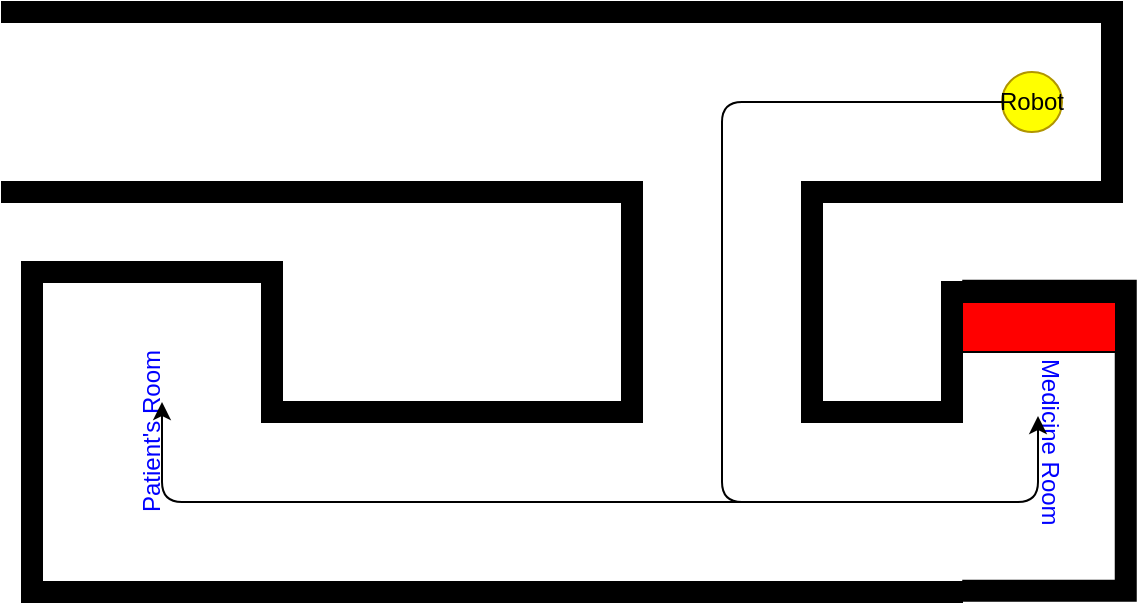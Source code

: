 <mxfile version="13.6.9" type="device"><diagram id="Yp99EcE86TbjtTeTYBdj" name="Page-1"><mxGraphModel dx="1004" dy="585" grid="1" gridSize="10" guides="1" tooltips="1" connect="1" arrows="1" fold="1" page="1" pageScale="1" pageWidth="583" pageHeight="413" math="0" shadow="0"><root><mxCell id="0"/><mxCell id="1" parent="0"/><mxCell id="XaaZAw79OCWD7nJUf5TW-1" value="" style="verticalLabelPosition=bottom;html=1;verticalAlign=top;align=center;shape=mxgraph.floorplan.wallU;fillColor=#000000;rotation=90;" parent="1" vertex="1"><mxGeometry x="435" y="5" width="100" height="150" as="geometry"/></mxCell><mxCell id="XaaZAw79OCWD7nJUf5TW-2" value="&lt;font color=&quot;#0000ff&quot;&gt;Medicine Room&lt;/font&gt;" style="verticalLabelPosition=middle;html=1;verticalAlign=middle;align=center;shape=mxgraph.floorplan.wallU;fillColor=#000000;rotation=90;labelPosition=center;" parent="1" vertex="1"><mxGeometry x="443.75" y="206.25" width="160" height="86.25" as="geometry"/></mxCell><mxCell id="XaaZAw79OCWD7nJUf5TW-3" value="&lt;font color=&quot;#0000ff&quot;&gt;Patient's Room&lt;/font&gt;" style="verticalLabelPosition=middle;html=1;verticalAlign=middle;align=center;shape=mxgraph.floorplan.wallU;fillColor=#000000;rotation=-90;labelPosition=center;horizontal=1;textDirection=rtl;" parent="1" vertex="1"><mxGeometry x="-10" y="180" width="170" height="130" as="geometry"/></mxCell><object label="&lt;font color=&quot;#000000&quot;&gt;Robot&lt;/font&gt;" type="robot" id="XaaZAw79OCWD7nJUf5TW-4"><mxCell style="ellipse;whiteSpace=wrap;html=1;aspect=fixed;strokeColor=#B09500;fontColor=#ffffff;fillColor=#FFFF00;" parent="1" vertex="1"><mxGeometry x="500" y="65" width="30" height="30" as="geometry"/></mxCell></object><mxCell id="XaaZAw79OCWD7nJUf5TW-5" value="" style="verticalLabelPosition=bottom;html=1;verticalAlign=top;align=center;shape=mxgraph.floorplan.wall;fillColor=#000000;direction=south;" parent="1" vertex="1"><mxGeometry x="400" y="120" width="10" height="120" as="geometry"/></mxCell><mxCell id="XaaZAw79OCWD7nJUf5TW-6" value="" style="verticalLabelPosition=bottom;html=1;verticalAlign=top;align=center;shape=mxgraph.floorplan.wall;fillColor=#000000;direction=west;" parent="1" vertex="1"><mxGeometry y="30" width="410" height="10" as="geometry"/></mxCell><mxCell id="XaaZAw79OCWD7nJUf5TW-7" value="" style="verticalLabelPosition=bottom;html=1;verticalAlign=top;align=center;shape=mxgraph.floorplan.wall;fillColor=#000000;direction=south;" parent="1" vertex="1"><mxGeometry x="310" y="120" width="10" height="120" as="geometry"/></mxCell><mxCell id="XaaZAw79OCWD7nJUf5TW-8" value="" style="verticalLabelPosition=bottom;html=1;verticalAlign=top;align=center;shape=mxgraph.floorplan.wall;fillColor=#000000;direction=west;" parent="1" vertex="1"><mxGeometry y="120" width="310" height="10" as="geometry"/></mxCell><mxCell id="XaaZAw79OCWD7nJUf5TW-9" value="" style="verticalLabelPosition=bottom;html=1;verticalAlign=top;align=center;shape=mxgraph.floorplan.wall;fillColor=#000000;direction=west;" parent="1" vertex="1"><mxGeometry x="140" y="230" width="170" height="10" as="geometry"/></mxCell><mxCell id="XaaZAw79OCWD7nJUf5TW-10" value="" style="verticalLabelPosition=bottom;html=1;verticalAlign=top;align=center;shape=mxgraph.floorplan.wall;fillColor=#000000;direction=south;" parent="1" vertex="1"><mxGeometry x="130" y="170" width="10" height="70" as="geometry"/></mxCell><mxCell id="XaaZAw79OCWD7nJUf5TW-11" value="" style="verticalLabelPosition=bottom;html=1;verticalAlign=top;align=center;shape=mxgraph.floorplan.wall;fillColor=#000000;direction=south;" parent="1" vertex="1"><mxGeometry x="470" y="170" width="10" height="70" as="geometry"/></mxCell><mxCell id="XaaZAw79OCWD7nJUf5TW-12" value="" style="verticalLabelPosition=bottom;html=1;verticalAlign=top;align=center;shape=mxgraph.floorplan.wall;fillColor=#000000;direction=west;" parent="1" vertex="1"><mxGeometry x="410" y="230" width="60" height="10" as="geometry"/></mxCell><mxCell id="XaaZAw79OCWD7nJUf5TW-13" value="" style="verticalLabelPosition=bottom;html=1;verticalAlign=top;align=center;shape=mxgraph.floorplan.wall;fillColor=#000000;direction=west;" parent="1" vertex="1"><mxGeometry x="140" y="320" width="340" height="10" as="geometry"/></mxCell><object label="" type="map-path" key="startToMedicine" origin="XaaZAw79OCWD7nJUf5TW-4" id="Y7Bzf0jI6VJ8z7jc9NQ7-1"><mxCell style="endArrow=classic;html=1;exitX=0;exitY=0.5;exitDx=0;exitDy=0;" parent="1" source="XaaZAw79OCWD7nJUf5TW-4" edge="1"><mxGeometry width="50" height="50" relative="1" as="geometry"><mxPoint x="370" y="80" as="sourcePoint"/><mxPoint x="518" y="237" as="targetPoint"/><Array as="points"><mxPoint x="360" y="80"/><mxPoint x="360" y="280"/><mxPoint x="518" y="280"/></Array></mxGeometry></mxCell></object><mxCell id="Y7Bzf0jI6VJ8z7jc9NQ7-2" value="" style="rounded=0;whiteSpace=wrap;html=1;fillColor=#FF0000;" parent="1" vertex="1"><mxGeometry x="480" y="180" width="77" height="25" as="geometry"/></mxCell><object label="" type="map-path" origin="XaaZAw79OCWD7nJUf5TW-4" key="medToPatient" id="CDSX7yOxOUjXz9ZWq8lS-1"><mxCell style="endArrow=classic;html=1;" parent="1" edge="1"><mxGeometry width="50" height="50" relative="1" as="geometry"><mxPoint x="500" y="280" as="sourcePoint"/><mxPoint x="80" y="230" as="targetPoint"/><Array as="points"><mxPoint x="80" y="280"/></Array></mxGeometry></mxCell></object></root></mxGraphModel></diagram></mxfile>